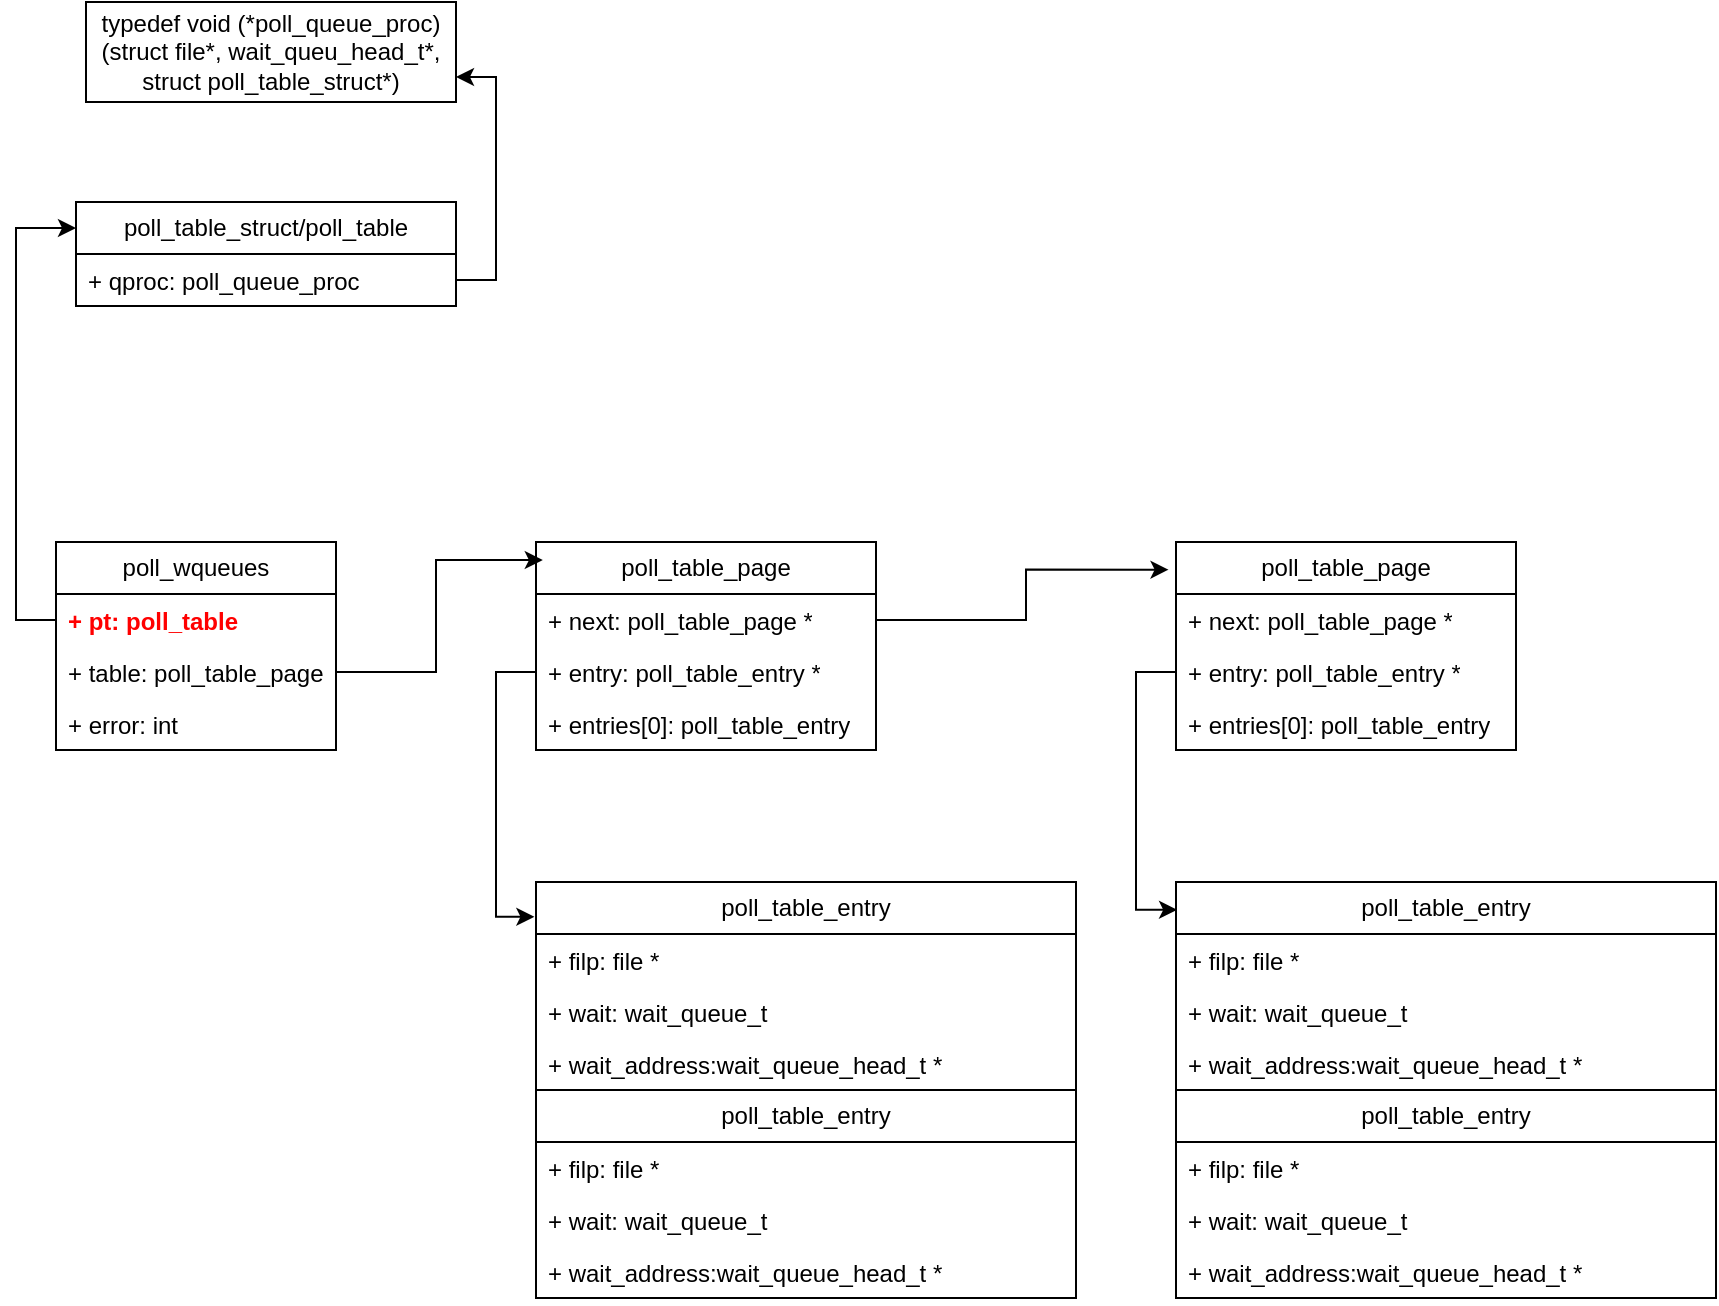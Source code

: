 <mxfile version="24.7.6">
  <diagram name="第 1 页" id="87ZrWdb3PuZgxKe1WAO1">
    <mxGraphModel dx="1215" dy="626" grid="1" gridSize="10" guides="1" tooltips="1" connect="1" arrows="1" fold="1" page="1" pageScale="1" pageWidth="827" pageHeight="1169" math="0" shadow="0">
      <root>
        <mxCell id="0" />
        <mxCell id="1" parent="0" />
        <mxCell id="84zw-UupejF8alTP9Zvp-1" value="poll_wqueues" style="swimlane;fontStyle=0;childLayout=stackLayout;horizontal=1;startSize=26;fillColor=none;horizontalStack=0;resizeParent=1;resizeParentMax=0;resizeLast=0;collapsible=1;marginBottom=0;whiteSpace=wrap;html=1;" vertex="1" parent="1">
          <mxGeometry x="-160" y="320" width="140" height="104" as="geometry" />
        </mxCell>
        <mxCell id="84zw-UupejF8alTP9Zvp-2" value="&lt;font color=&quot;#ff0000&quot;&gt;&lt;b&gt;+ pt: poll_table&lt;/b&gt;&lt;/font&gt;" style="text;strokeColor=none;fillColor=none;align=left;verticalAlign=top;spacingLeft=4;spacingRight=4;overflow=hidden;rotatable=0;points=[[0,0.5],[1,0.5]];portConstraint=eastwest;whiteSpace=wrap;html=1;" vertex="1" parent="84zw-UupejF8alTP9Zvp-1">
          <mxGeometry y="26" width="140" height="26" as="geometry" />
        </mxCell>
        <mxCell id="84zw-UupejF8alTP9Zvp-3" value="+ table: poll_table_page" style="text;strokeColor=none;fillColor=none;align=left;verticalAlign=top;spacingLeft=4;spacingRight=4;overflow=hidden;rotatable=0;points=[[0,0.5],[1,0.5]];portConstraint=eastwest;whiteSpace=wrap;html=1;" vertex="1" parent="84zw-UupejF8alTP9Zvp-1">
          <mxGeometry y="52" width="140" height="26" as="geometry" />
        </mxCell>
        <mxCell id="84zw-UupejF8alTP9Zvp-4" value="+ error: int" style="text;strokeColor=none;fillColor=none;align=left;verticalAlign=top;spacingLeft=4;spacingRight=4;overflow=hidden;rotatable=0;points=[[0,0.5],[1,0.5]];portConstraint=eastwest;whiteSpace=wrap;html=1;" vertex="1" parent="84zw-UupejF8alTP9Zvp-1">
          <mxGeometry y="78" width="140" height="26" as="geometry" />
        </mxCell>
        <mxCell id="84zw-UupejF8alTP9Zvp-5" value="poll_table_page" style="swimlane;fontStyle=0;childLayout=stackLayout;horizontal=1;startSize=26;fillColor=none;horizontalStack=0;resizeParent=1;resizeParentMax=0;resizeLast=0;collapsible=1;marginBottom=0;whiteSpace=wrap;html=1;" vertex="1" parent="1">
          <mxGeometry x="80" y="320" width="170" height="104" as="geometry" />
        </mxCell>
        <mxCell id="84zw-UupejF8alTP9Zvp-6" value="+ next: poll_table_page *" style="text;strokeColor=none;fillColor=none;align=left;verticalAlign=top;spacingLeft=4;spacingRight=4;overflow=hidden;rotatable=0;points=[[0,0.5],[1,0.5]];portConstraint=eastwest;whiteSpace=wrap;html=1;" vertex="1" parent="84zw-UupejF8alTP9Zvp-5">
          <mxGeometry y="26" width="170" height="26" as="geometry" />
        </mxCell>
        <mxCell id="84zw-UupejF8alTP9Zvp-7" value="+ entry: poll_table_entry *" style="text;strokeColor=none;fillColor=none;align=left;verticalAlign=top;spacingLeft=4;spacingRight=4;overflow=hidden;rotatable=0;points=[[0,0.5],[1,0.5]];portConstraint=eastwest;whiteSpace=wrap;html=1;" vertex="1" parent="84zw-UupejF8alTP9Zvp-5">
          <mxGeometry y="52" width="170" height="26" as="geometry" />
        </mxCell>
        <mxCell id="84zw-UupejF8alTP9Zvp-8" value="+ entries[0]: poll_table_entry" style="text;strokeColor=none;fillColor=none;align=left;verticalAlign=top;spacingLeft=4;spacingRight=4;overflow=hidden;rotatable=0;points=[[0,0.5],[1,0.5]];portConstraint=eastwest;whiteSpace=wrap;html=1;" vertex="1" parent="84zw-UupejF8alTP9Zvp-5">
          <mxGeometry y="78" width="170" height="26" as="geometry" />
        </mxCell>
        <mxCell id="84zw-UupejF8alTP9Zvp-9" value="poll_table_entry" style="swimlane;fontStyle=0;childLayout=stackLayout;horizontal=1;startSize=26;fillColor=none;horizontalStack=0;resizeParent=1;resizeParentMax=0;resizeLast=0;collapsible=1;marginBottom=0;whiteSpace=wrap;html=1;" vertex="1" parent="1">
          <mxGeometry x="80" y="490" width="270" height="104" as="geometry" />
        </mxCell>
        <mxCell id="84zw-UupejF8alTP9Zvp-10" value="+ filp: file *" style="text;strokeColor=none;fillColor=none;align=left;verticalAlign=top;spacingLeft=4;spacingRight=4;overflow=hidden;rotatable=0;points=[[0,0.5],[1,0.5]];portConstraint=eastwest;whiteSpace=wrap;html=1;" vertex="1" parent="84zw-UupejF8alTP9Zvp-9">
          <mxGeometry y="26" width="270" height="26" as="geometry" />
        </mxCell>
        <mxCell id="84zw-UupejF8alTP9Zvp-12" value="+ wait: wait_queue_t" style="text;strokeColor=none;fillColor=none;align=left;verticalAlign=top;spacingLeft=4;spacingRight=4;overflow=hidden;rotatable=0;points=[[0,0.5],[1,0.5]];portConstraint=eastwest;whiteSpace=wrap;html=1;" vertex="1" parent="84zw-UupejF8alTP9Zvp-9">
          <mxGeometry y="52" width="270" height="26" as="geometry" />
        </mxCell>
        <mxCell id="84zw-UupejF8alTP9Zvp-14" value="+ wait_address:wait_queue_head_t *" style="text;strokeColor=none;fillColor=none;align=left;verticalAlign=top;spacingLeft=4;spacingRight=4;overflow=hidden;rotatable=0;points=[[0,0.5],[1,0.5]];portConstraint=eastwest;whiteSpace=wrap;html=1;" vertex="1" parent="84zw-UupejF8alTP9Zvp-9">
          <mxGeometry y="78" width="270" height="26" as="geometry" />
        </mxCell>
        <mxCell id="84zw-UupejF8alTP9Zvp-15" value="poll_table_struct/poll_table" style="swimlane;fontStyle=0;childLayout=stackLayout;horizontal=1;startSize=26;fillColor=none;horizontalStack=0;resizeParent=1;resizeParentMax=0;resizeLast=0;collapsible=1;marginBottom=0;whiteSpace=wrap;html=1;" vertex="1" parent="1">
          <mxGeometry x="-150" y="150" width="190" height="52" as="geometry" />
        </mxCell>
        <mxCell id="84zw-UupejF8alTP9Zvp-16" value="+ qproc: poll_queue_proc" style="text;strokeColor=none;fillColor=none;align=left;verticalAlign=top;spacingLeft=4;spacingRight=4;overflow=hidden;rotatable=0;points=[[0,0.5],[1,0.5]];portConstraint=eastwest;whiteSpace=wrap;html=1;" vertex="1" parent="84zw-UupejF8alTP9Zvp-15">
          <mxGeometry y="26" width="190" height="26" as="geometry" />
        </mxCell>
        <mxCell id="84zw-UupejF8alTP9Zvp-19" value="typedef void (*poll_queue_proc)(struct file*, wait_queu_head_t*, struct poll_table_struct*)" style="html=1;whiteSpace=wrap;" vertex="1" parent="1">
          <mxGeometry x="-145" y="50" width="185" height="50" as="geometry" />
        </mxCell>
        <mxCell id="84zw-UupejF8alTP9Zvp-21" style="edgeStyle=orthogonalEdgeStyle;rounded=0;orthogonalLoop=1;jettySize=auto;html=1;exitX=1;exitY=0.5;exitDx=0;exitDy=0;entryX=1;entryY=0.75;entryDx=0;entryDy=0;" edge="1" parent="1" source="84zw-UupejF8alTP9Zvp-16" target="84zw-UupejF8alTP9Zvp-19">
          <mxGeometry relative="1" as="geometry" />
        </mxCell>
        <mxCell id="84zw-UupejF8alTP9Zvp-23" style="edgeStyle=orthogonalEdgeStyle;rounded=0;orthogonalLoop=1;jettySize=auto;html=1;exitX=0;exitY=0.5;exitDx=0;exitDy=0;entryX=0;entryY=0.25;entryDx=0;entryDy=0;" edge="1" parent="1" source="84zw-UupejF8alTP9Zvp-2" target="84zw-UupejF8alTP9Zvp-15">
          <mxGeometry relative="1" as="geometry">
            <mxPoint x="-160" y="220" as="targetPoint" />
          </mxGeometry>
        </mxCell>
        <mxCell id="84zw-UupejF8alTP9Zvp-24" style="edgeStyle=orthogonalEdgeStyle;rounded=0;orthogonalLoop=1;jettySize=auto;html=1;exitX=1;exitY=0.5;exitDx=0;exitDy=0;entryX=0.02;entryY=0.087;entryDx=0;entryDy=0;entryPerimeter=0;" edge="1" parent="1" source="84zw-UupejF8alTP9Zvp-3" target="84zw-UupejF8alTP9Zvp-5">
          <mxGeometry relative="1" as="geometry" />
        </mxCell>
        <mxCell id="84zw-UupejF8alTP9Zvp-25" style="edgeStyle=orthogonalEdgeStyle;rounded=0;orthogonalLoop=1;jettySize=auto;html=1;exitX=0;exitY=0.5;exitDx=0;exitDy=0;entryX=-0.003;entryY=0.167;entryDx=0;entryDy=0;entryPerimeter=0;" edge="1" parent="1" source="84zw-UupejF8alTP9Zvp-7" target="84zw-UupejF8alTP9Zvp-9">
          <mxGeometry relative="1" as="geometry" />
        </mxCell>
        <mxCell id="84zw-UupejF8alTP9Zvp-26" value="poll_table_page" style="swimlane;fontStyle=0;childLayout=stackLayout;horizontal=1;startSize=26;fillColor=none;horizontalStack=0;resizeParent=1;resizeParentMax=0;resizeLast=0;collapsible=1;marginBottom=0;whiteSpace=wrap;html=1;" vertex="1" parent="1">
          <mxGeometry x="400" y="320" width="170" height="104" as="geometry" />
        </mxCell>
        <mxCell id="84zw-UupejF8alTP9Zvp-27" value="+ next: poll_table_page *" style="text;strokeColor=none;fillColor=none;align=left;verticalAlign=top;spacingLeft=4;spacingRight=4;overflow=hidden;rotatable=0;points=[[0,0.5],[1,0.5]];portConstraint=eastwest;whiteSpace=wrap;html=1;" vertex="1" parent="84zw-UupejF8alTP9Zvp-26">
          <mxGeometry y="26" width="170" height="26" as="geometry" />
        </mxCell>
        <mxCell id="84zw-UupejF8alTP9Zvp-28" value="+ entry: poll_table_entry *" style="text;strokeColor=none;fillColor=none;align=left;verticalAlign=top;spacingLeft=4;spacingRight=4;overflow=hidden;rotatable=0;points=[[0,0.5],[1,0.5]];portConstraint=eastwest;whiteSpace=wrap;html=1;" vertex="1" parent="84zw-UupejF8alTP9Zvp-26">
          <mxGeometry y="52" width="170" height="26" as="geometry" />
        </mxCell>
        <mxCell id="84zw-UupejF8alTP9Zvp-29" value="+ entries[0]: poll_table_entry" style="text;strokeColor=none;fillColor=none;align=left;verticalAlign=top;spacingLeft=4;spacingRight=4;overflow=hidden;rotatable=0;points=[[0,0.5],[1,0.5]];portConstraint=eastwest;whiteSpace=wrap;html=1;" vertex="1" parent="84zw-UupejF8alTP9Zvp-26">
          <mxGeometry y="78" width="170" height="26" as="geometry" />
        </mxCell>
        <mxCell id="84zw-UupejF8alTP9Zvp-30" style="edgeStyle=orthogonalEdgeStyle;rounded=0;orthogonalLoop=1;jettySize=auto;html=1;exitX=1;exitY=0.5;exitDx=0;exitDy=0;entryX=-0.022;entryY=0.133;entryDx=0;entryDy=0;entryPerimeter=0;" edge="1" parent="1" source="84zw-UupejF8alTP9Zvp-6" target="84zw-UupejF8alTP9Zvp-26">
          <mxGeometry relative="1" as="geometry" />
        </mxCell>
        <mxCell id="84zw-UupejF8alTP9Zvp-31" value="poll_table_entry" style="swimlane;fontStyle=0;childLayout=stackLayout;horizontal=1;startSize=26;fillColor=none;horizontalStack=0;resizeParent=1;resizeParentMax=0;resizeLast=0;collapsible=1;marginBottom=0;whiteSpace=wrap;html=1;" vertex="1" parent="1">
          <mxGeometry x="80" y="594" width="270" height="104" as="geometry" />
        </mxCell>
        <mxCell id="84zw-UupejF8alTP9Zvp-32" value="+ filp: file *" style="text;strokeColor=none;fillColor=none;align=left;verticalAlign=top;spacingLeft=4;spacingRight=4;overflow=hidden;rotatable=0;points=[[0,0.5],[1,0.5]];portConstraint=eastwest;whiteSpace=wrap;html=1;" vertex="1" parent="84zw-UupejF8alTP9Zvp-31">
          <mxGeometry y="26" width="270" height="26" as="geometry" />
        </mxCell>
        <mxCell id="84zw-UupejF8alTP9Zvp-33" value="+ wait: wait_queue_t" style="text;strokeColor=none;fillColor=none;align=left;verticalAlign=top;spacingLeft=4;spacingRight=4;overflow=hidden;rotatable=0;points=[[0,0.5],[1,0.5]];portConstraint=eastwest;whiteSpace=wrap;html=1;" vertex="1" parent="84zw-UupejF8alTP9Zvp-31">
          <mxGeometry y="52" width="270" height="26" as="geometry" />
        </mxCell>
        <mxCell id="84zw-UupejF8alTP9Zvp-34" value="+ wait_address:wait_queue_head_t *" style="text;strokeColor=none;fillColor=none;align=left;verticalAlign=top;spacingLeft=4;spacingRight=4;overflow=hidden;rotatable=0;points=[[0,0.5],[1,0.5]];portConstraint=eastwest;whiteSpace=wrap;html=1;" vertex="1" parent="84zw-UupejF8alTP9Zvp-31">
          <mxGeometry y="78" width="270" height="26" as="geometry" />
        </mxCell>
        <mxCell id="84zw-UupejF8alTP9Zvp-35" value="poll_table_entry" style="swimlane;fontStyle=0;childLayout=stackLayout;horizontal=1;startSize=26;fillColor=none;horizontalStack=0;resizeParent=1;resizeParentMax=0;resizeLast=0;collapsible=1;marginBottom=0;whiteSpace=wrap;html=1;" vertex="1" parent="1">
          <mxGeometry x="400" y="490" width="270" height="208" as="geometry" />
        </mxCell>
        <mxCell id="84zw-UupejF8alTP9Zvp-36" value="+ filp: file *" style="text;strokeColor=none;fillColor=none;align=left;verticalAlign=top;spacingLeft=4;spacingRight=4;overflow=hidden;rotatable=0;points=[[0,0.5],[1,0.5]];portConstraint=eastwest;whiteSpace=wrap;html=1;" vertex="1" parent="84zw-UupejF8alTP9Zvp-35">
          <mxGeometry y="26" width="270" height="26" as="geometry" />
        </mxCell>
        <mxCell id="84zw-UupejF8alTP9Zvp-37" value="+ wait: wait_queue_t" style="text;strokeColor=none;fillColor=none;align=left;verticalAlign=top;spacingLeft=4;spacingRight=4;overflow=hidden;rotatable=0;points=[[0,0.5],[1,0.5]];portConstraint=eastwest;whiteSpace=wrap;html=1;" vertex="1" parent="84zw-UupejF8alTP9Zvp-35">
          <mxGeometry y="52" width="270" height="26" as="geometry" />
        </mxCell>
        <mxCell id="84zw-UupejF8alTP9Zvp-38" value="+ wait_address:wait_queue_head_t *" style="text;strokeColor=none;fillColor=none;align=left;verticalAlign=top;spacingLeft=4;spacingRight=4;overflow=hidden;rotatable=0;points=[[0,0.5],[1,0.5]];portConstraint=eastwest;whiteSpace=wrap;html=1;" vertex="1" parent="84zw-UupejF8alTP9Zvp-35">
          <mxGeometry y="78" width="270" height="26" as="geometry" />
        </mxCell>
        <mxCell id="84zw-UupejF8alTP9Zvp-39" value="poll_table_entry" style="swimlane;fontStyle=0;childLayout=stackLayout;horizontal=1;startSize=26;fillColor=none;horizontalStack=0;resizeParent=1;resizeParentMax=0;resizeLast=0;collapsible=1;marginBottom=0;whiteSpace=wrap;html=1;" vertex="1" parent="84zw-UupejF8alTP9Zvp-35">
          <mxGeometry y="104" width="270" height="104" as="geometry" />
        </mxCell>
        <mxCell id="84zw-UupejF8alTP9Zvp-40" value="+ filp: file *" style="text;strokeColor=none;fillColor=none;align=left;verticalAlign=top;spacingLeft=4;spacingRight=4;overflow=hidden;rotatable=0;points=[[0,0.5],[1,0.5]];portConstraint=eastwest;whiteSpace=wrap;html=1;" vertex="1" parent="84zw-UupejF8alTP9Zvp-39">
          <mxGeometry y="26" width="270" height="26" as="geometry" />
        </mxCell>
        <mxCell id="84zw-UupejF8alTP9Zvp-41" value="+ wait: wait_queue_t" style="text;strokeColor=none;fillColor=none;align=left;verticalAlign=top;spacingLeft=4;spacingRight=4;overflow=hidden;rotatable=0;points=[[0,0.5],[1,0.5]];portConstraint=eastwest;whiteSpace=wrap;html=1;" vertex="1" parent="84zw-UupejF8alTP9Zvp-39">
          <mxGeometry y="52" width="270" height="26" as="geometry" />
        </mxCell>
        <mxCell id="84zw-UupejF8alTP9Zvp-42" value="+ wait_address:wait_queue_head_t *" style="text;strokeColor=none;fillColor=none;align=left;verticalAlign=top;spacingLeft=4;spacingRight=4;overflow=hidden;rotatable=0;points=[[0,0.5],[1,0.5]];portConstraint=eastwest;whiteSpace=wrap;html=1;" vertex="1" parent="84zw-UupejF8alTP9Zvp-39">
          <mxGeometry y="78" width="270" height="26" as="geometry" />
        </mxCell>
        <mxCell id="84zw-UupejF8alTP9Zvp-43" style="edgeStyle=orthogonalEdgeStyle;rounded=0;orthogonalLoop=1;jettySize=auto;html=1;exitX=0;exitY=0.5;exitDx=0;exitDy=0;entryX=0.002;entryY=0.067;entryDx=0;entryDy=0;entryPerimeter=0;" edge="1" parent="1" source="84zw-UupejF8alTP9Zvp-28" target="84zw-UupejF8alTP9Zvp-35">
          <mxGeometry relative="1" as="geometry" />
        </mxCell>
      </root>
    </mxGraphModel>
  </diagram>
</mxfile>
